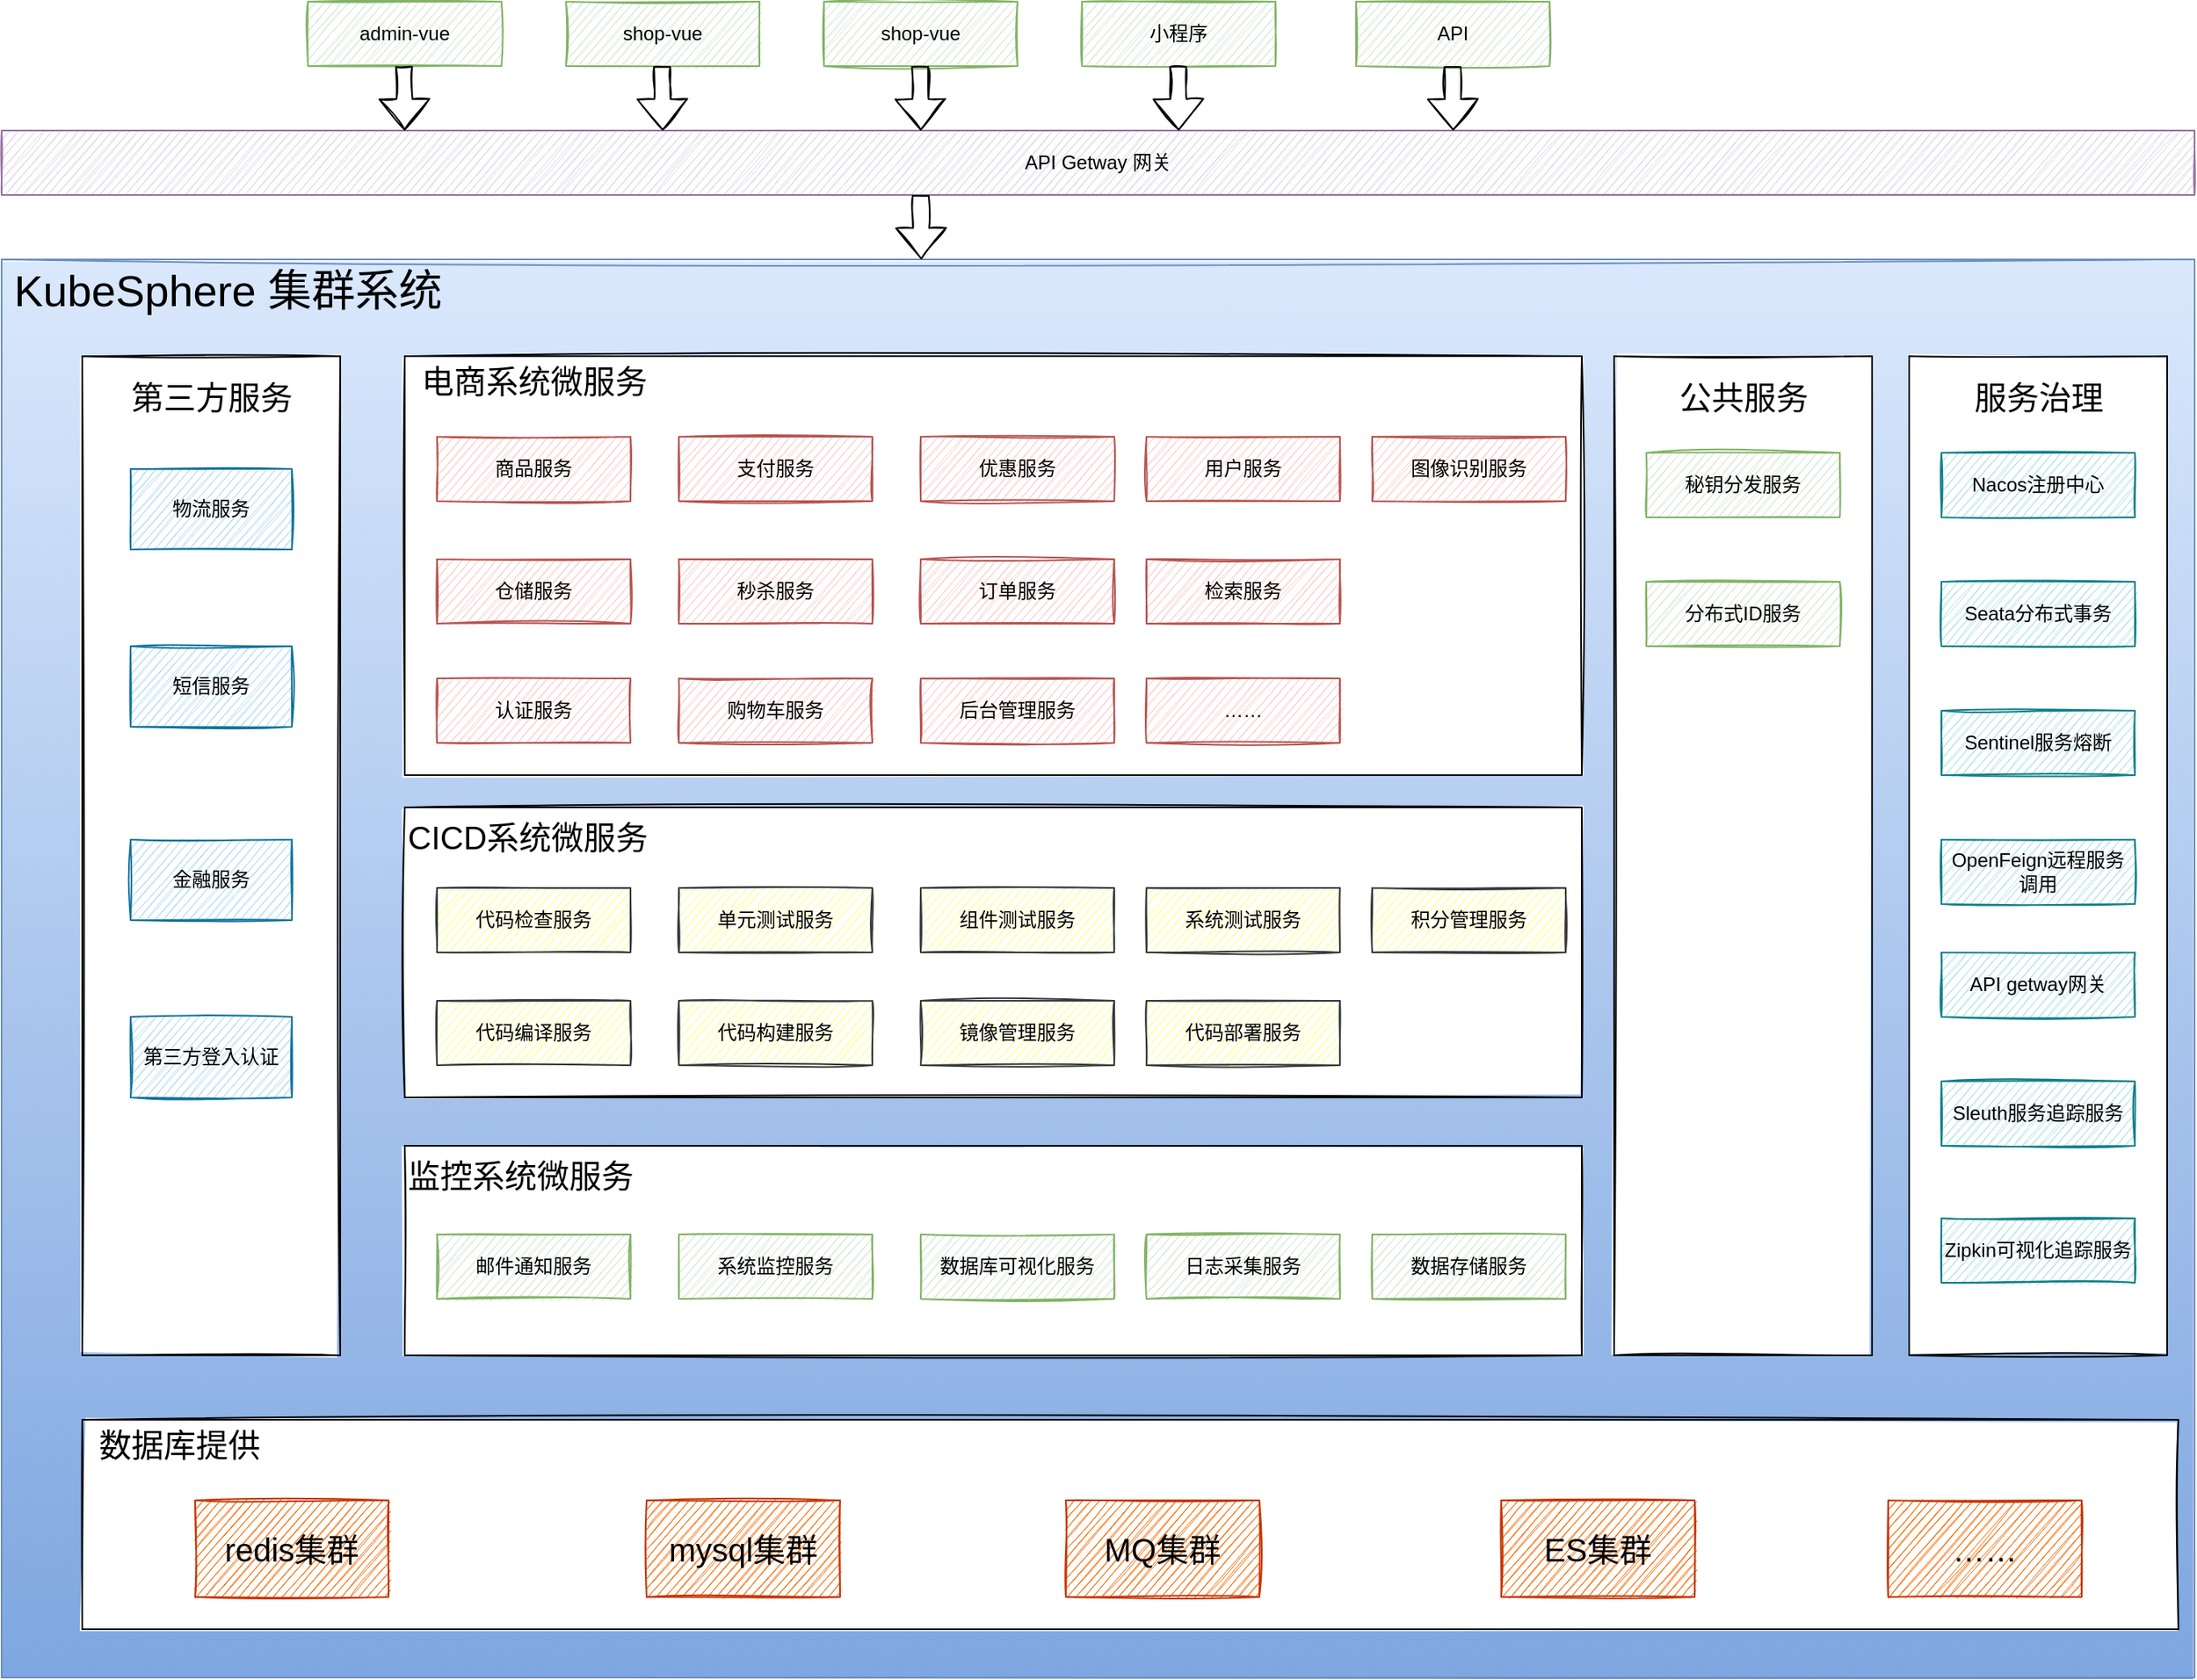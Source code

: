 <mxfile version="16.6.4" type="device"><diagram id="T7BmFKKK2ARrief5FHZ3" name="第 1 页"><mxGraphModel dx="1673" dy="896" grid="1" gridSize="10" guides="1" tooltips="1" connect="1" arrows="1" fold="1" page="0" pageScale="1" pageWidth="827" pageHeight="1169" math="0" shadow="0"><root><mxCell id="0"/><mxCell id="1" parent="0"/><mxCell id="whpqOxLsh3L5BMoPsUK2-50" value="" style="rounded=0;whiteSpace=wrap;html=1;sketch=1;fillColor=#dae8fc;gradientColor=#7ea6e0;strokeColor=#6c8ebf;" vertex="1" parent="1"><mxGeometry y="200" width="1360" height="880" as="geometry"/></mxCell><mxCell id="whpqOxLsh3L5BMoPsUK2-1" value="API Getway 网关" style="rounded=0;whiteSpace=wrap;html=1;fillColor=#e1d5e7;strokeColor=#9673a6;sketch=1;" vertex="1" parent="1"><mxGeometry y="120" width="1360" height="40" as="geometry"/></mxCell><mxCell id="whpqOxLsh3L5BMoPsUK2-2" value="admin-vue" style="rounded=0;whiteSpace=wrap;html=1;fillColor=#d5e8d4;strokeColor=#82b366;sketch=1;" vertex="1" parent="1"><mxGeometry x="190" y="40" width="120" height="40" as="geometry"/></mxCell><mxCell id="whpqOxLsh3L5BMoPsUK2-3" value="shop-vue" style="rounded=0;whiteSpace=wrap;html=1;fillColor=#d5e8d4;strokeColor=#82b366;sketch=1;" vertex="1" parent="1"><mxGeometry x="350" y="40" width="120" height="40" as="geometry"/></mxCell><mxCell id="whpqOxLsh3L5BMoPsUK2-4" value="shop-vue" style="rounded=0;whiteSpace=wrap;html=1;fillColor=#d5e8d4;strokeColor=#82b366;sketch=1;" vertex="1" parent="1"><mxGeometry x="510" y="40" width="120" height="40" as="geometry"/></mxCell><mxCell id="whpqOxLsh3L5BMoPsUK2-5" value="小程序" style="rounded=0;whiteSpace=wrap;html=1;fillColor=#d5e8d4;strokeColor=#82b366;sketch=1;" vertex="1" parent="1"><mxGeometry x="670" y="40" width="120" height="40" as="geometry"/></mxCell><mxCell id="whpqOxLsh3L5BMoPsUK2-6" value="" style="shape=flexArrow;endArrow=classic;html=1;rounded=0;sketch=1;" edge="1" parent="1"><mxGeometry width="50" height="50" relative="1" as="geometry"><mxPoint x="249.58" y="80" as="sourcePoint"/><mxPoint x="250" y="120" as="targetPoint"/></mxGeometry></mxCell><mxCell id="whpqOxLsh3L5BMoPsUK2-7" value="" style="shape=flexArrow;endArrow=classic;html=1;rounded=0;sketch=1;" edge="1" parent="1"><mxGeometry width="50" height="50" relative="1" as="geometry"><mxPoint x="409.58" y="80" as="sourcePoint"/><mxPoint x="410" y="120" as="targetPoint"/></mxGeometry></mxCell><mxCell id="whpqOxLsh3L5BMoPsUK2-8" value="" style="shape=flexArrow;endArrow=classic;html=1;rounded=0;sketch=1;" edge="1" parent="1"><mxGeometry width="50" height="50" relative="1" as="geometry"><mxPoint x="569.58" y="80" as="sourcePoint"/><mxPoint x="570" y="120" as="targetPoint"/></mxGeometry></mxCell><mxCell id="whpqOxLsh3L5BMoPsUK2-9" value="" style="shape=flexArrow;endArrow=classic;html=1;rounded=0;sketch=1;" edge="1" parent="1"><mxGeometry width="50" height="50" relative="1" as="geometry"><mxPoint x="729.58" y="80" as="sourcePoint"/><mxPoint x="730" y="120" as="targetPoint"/></mxGeometry></mxCell><mxCell id="whpqOxLsh3L5BMoPsUK2-10" value="" style="rounded=0;whiteSpace=wrap;html=1;sketch=1;" vertex="1" parent="1"><mxGeometry x="250" y="260" width="730" height="260" as="geometry"/></mxCell><mxCell id="whpqOxLsh3L5BMoPsUK2-11" value="商品服务" style="whiteSpace=wrap;html=1;fillColor=#f8cecc;strokeColor=#b85450;sketch=1;" vertex="1" parent="1"><mxGeometry x="270" y="310" width="120" height="40" as="geometry"/></mxCell><mxCell id="whpqOxLsh3L5BMoPsUK2-12" value="支付服务" style="whiteSpace=wrap;html=1;fillColor=#f8cecc;strokeColor=#b85450;sketch=1;" vertex="1" parent="1"><mxGeometry x="420" y="310" width="120" height="40" as="geometry"/></mxCell><mxCell id="whpqOxLsh3L5BMoPsUK2-13" value="优惠服务" style="whiteSpace=wrap;html=1;fillColor=#f8cecc;strokeColor=#b85450;sketch=1;" vertex="1" parent="1"><mxGeometry x="570" y="310" width="120" height="40" as="geometry"/></mxCell><mxCell id="whpqOxLsh3L5BMoPsUK2-14" value="用户服务" style="whiteSpace=wrap;html=1;fillColor=#f8cecc;strokeColor=#b85450;sketch=1;" vertex="1" parent="1"><mxGeometry x="710" y="310" width="120" height="40" as="geometry"/></mxCell><mxCell id="whpqOxLsh3L5BMoPsUK2-15" value="仓储服务" style="whiteSpace=wrap;html=1;fillColor=#f8cecc;strokeColor=#b85450;sketch=1;" vertex="1" parent="1"><mxGeometry x="270" y="386" width="120" height="40" as="geometry"/></mxCell><mxCell id="whpqOxLsh3L5BMoPsUK2-16" value="秒杀服务" style="whiteSpace=wrap;html=1;fillColor=#f8cecc;strokeColor=#b85450;sketch=1;" vertex="1" parent="1"><mxGeometry x="420" y="386" width="120" height="40" as="geometry"/></mxCell><mxCell id="whpqOxLsh3L5BMoPsUK2-17" value="订单服务" style="whiteSpace=wrap;html=1;fillColor=#f8cecc;strokeColor=#b85450;sketch=1;" vertex="1" parent="1"><mxGeometry x="570" y="386" width="120" height="40" as="geometry"/></mxCell><mxCell id="whpqOxLsh3L5BMoPsUK2-18" value="检索服务" style="whiteSpace=wrap;html=1;fillColor=#f8cecc;strokeColor=#b85450;sketch=1;" vertex="1" parent="1"><mxGeometry x="710" y="386" width="120" height="40" as="geometry"/></mxCell><mxCell id="whpqOxLsh3L5BMoPsUK2-19" value="认证服务" style="whiteSpace=wrap;html=1;fillColor=#f8cecc;strokeColor=#b85450;sketch=1;" vertex="1" parent="1"><mxGeometry x="270" y="460" width="120" height="40" as="geometry"/></mxCell><mxCell id="whpqOxLsh3L5BMoPsUK2-20" value="购物车服务" style="whiteSpace=wrap;html=1;fillColor=#f8cecc;strokeColor=#b85450;sketch=1;" vertex="1" parent="1"><mxGeometry x="420" y="460" width="120" height="40" as="geometry"/></mxCell><mxCell id="whpqOxLsh3L5BMoPsUK2-21" value="后台管理服务" style="whiteSpace=wrap;html=1;fillColor=#f8cecc;strokeColor=#b85450;sketch=1;" vertex="1" parent="1"><mxGeometry x="570" y="460" width="120" height="40" as="geometry"/></mxCell><mxCell id="whpqOxLsh3L5BMoPsUK2-22" value="检索服务" style="whiteSpace=wrap;html=1;sketch=1;" vertex="1" parent="1"><mxGeometry x="270" y="590" width="120" height="40" as="geometry"/></mxCell><mxCell id="whpqOxLsh3L5BMoPsUK2-23" value="" style="rounded=0;whiteSpace=wrap;html=1;sketch=1;" vertex="1" parent="1"><mxGeometry x="250" y="540" width="730" height="180" as="geometry"/></mxCell><mxCell id="whpqOxLsh3L5BMoPsUK2-25" value="……" style="whiteSpace=wrap;html=1;fillColor=#f8cecc;strokeColor=#b85450;sketch=1;" vertex="1" parent="1"><mxGeometry x="710" y="460" width="120" height="40" as="geometry"/></mxCell><mxCell id="whpqOxLsh3L5BMoPsUK2-26" value="" style="shape=flexArrow;endArrow=classic;html=1;rounded=0;sketch=1;" edge="1" parent="1"><mxGeometry width="50" height="50" relative="1" as="geometry"><mxPoint x="570" y="160" as="sourcePoint"/><mxPoint x="570.42" y="200" as="targetPoint"/></mxGeometry></mxCell><mxCell id="whpqOxLsh3L5BMoPsUK2-27" value="代码检查服务" style="whiteSpace=wrap;html=1;fillColor=#ffff88;strokeColor=#36393d;sketch=1;" vertex="1" parent="1"><mxGeometry x="270" y="590" width="120" height="40" as="geometry"/></mxCell><mxCell id="whpqOxLsh3L5BMoPsUK2-28" value="单元测试服务" style="whiteSpace=wrap;html=1;fillColor=#ffff88;strokeColor=#36393d;sketch=1;" vertex="1" parent="1"><mxGeometry x="420" y="590" width="120" height="40" as="geometry"/></mxCell><mxCell id="whpqOxLsh3L5BMoPsUK2-29" value="组件测试服务" style="whiteSpace=wrap;html=1;fillColor=#ffff88;strokeColor=#36393d;sketch=1;" vertex="1" parent="1"><mxGeometry x="570" y="590" width="120" height="40" as="geometry"/></mxCell><mxCell id="whpqOxLsh3L5BMoPsUK2-30" value="系统测试服务" style="whiteSpace=wrap;html=1;fillColor=#ffff88;strokeColor=#36393d;sketch=1;" vertex="1" parent="1"><mxGeometry x="710" y="590" width="120" height="40" as="geometry"/></mxCell><mxCell id="whpqOxLsh3L5BMoPsUK2-31" value="代码编译服务" style="whiteSpace=wrap;html=1;fillColor=#ffff88;strokeColor=#36393d;sketch=1;" vertex="1" parent="1"><mxGeometry x="270" y="660" width="120" height="40" as="geometry"/></mxCell><mxCell id="whpqOxLsh3L5BMoPsUK2-32" value="镜像管理服务" style="whiteSpace=wrap;html=1;fillColor=#ffff88;strokeColor=#36393d;sketch=1;" vertex="1" parent="1"><mxGeometry x="570" y="660" width="120" height="40" as="geometry"/></mxCell><mxCell id="whpqOxLsh3L5BMoPsUK2-33" value="代码构建服务" style="whiteSpace=wrap;html=1;fillColor=#ffff88;strokeColor=#36393d;sketch=1;" vertex="1" parent="1"><mxGeometry x="420" y="660" width="120" height="40" as="geometry"/></mxCell><mxCell id="whpqOxLsh3L5BMoPsUK2-35" value="代码部署服务" style="whiteSpace=wrap;html=1;fillColor=#ffff88;strokeColor=#36393d;sketch=1;" vertex="1" parent="1"><mxGeometry x="710" y="660" width="120" height="40" as="geometry"/></mxCell><mxCell id="whpqOxLsh3L5BMoPsUK2-36" value="" style="rounded=0;whiteSpace=wrap;html=1;sketch=1;" vertex="1" parent="1"><mxGeometry x="250" y="750" width="730" height="130" as="geometry"/></mxCell><mxCell id="whpqOxLsh3L5BMoPsUK2-38" value="数据库可视化服务" style="whiteSpace=wrap;html=1;fillColor=#d5e8d4;strokeColor=#82b366;sketch=1;" vertex="1" parent="1"><mxGeometry x="570" y="805" width="120" height="40" as="geometry"/></mxCell><mxCell id="whpqOxLsh3L5BMoPsUK2-39" value="积分管理服务" style="whiteSpace=wrap;html=1;fillColor=#ffff88;strokeColor=#36393d;sketch=1;" vertex="1" parent="1"><mxGeometry x="850" y="590" width="120" height="40" as="geometry"/></mxCell><mxCell id="whpqOxLsh3L5BMoPsUK2-40" value="日志采集服务" style="whiteSpace=wrap;html=1;fillColor=#d5e8d4;strokeColor=#82b366;sketch=1;" vertex="1" parent="1"><mxGeometry x="710" y="805" width="120" height="40" as="geometry"/></mxCell><mxCell id="whpqOxLsh3L5BMoPsUK2-41" value="邮件通知服务" style="whiteSpace=wrap;html=1;fillColor=#d5e8d4;strokeColor=#82b366;sketch=1;" vertex="1" parent="1"><mxGeometry x="270" y="805" width="120" height="40" as="geometry"/></mxCell><mxCell id="whpqOxLsh3L5BMoPsUK2-42" value="系统监控服务" style="whiteSpace=wrap;html=1;fillColor=#d5e8d4;strokeColor=#82b366;sketch=1;" vertex="1" parent="1"><mxGeometry x="420" y="805" width="120" height="40" as="geometry"/></mxCell><mxCell id="whpqOxLsh3L5BMoPsUK2-44" value="" style="rounded=0;whiteSpace=wrap;html=1;sketch=1;" vertex="1" parent="1"><mxGeometry x="50" y="260" width="160" height="620" as="geometry"/></mxCell><mxCell id="whpqOxLsh3L5BMoPsUK2-45" value="物流服务" style="whiteSpace=wrap;html=1;sketch=1;fillColor=#b1ddf0;strokeColor=#10739e;" vertex="1" parent="1"><mxGeometry x="80" y="330" width="100" height="50" as="geometry"/></mxCell><mxCell id="whpqOxLsh3L5BMoPsUK2-46" value="第三方服务" style="text;html=1;align=center;verticalAlign=middle;resizable=0;points=[];autosize=1;strokeColor=none;fillColor=none;fontSize=20;" vertex="1" parent="1"><mxGeometry x="70" y="270" width="120" height="30" as="geometry"/></mxCell><mxCell id="whpqOxLsh3L5BMoPsUK2-47" value="短信服务" style="whiteSpace=wrap;html=1;sketch=1;fillColor=#b1ddf0;strokeColor=#10739e;" vertex="1" parent="1"><mxGeometry x="80" y="440" width="100" height="50" as="geometry"/></mxCell><mxCell id="whpqOxLsh3L5BMoPsUK2-48" value="金融服务" style="whiteSpace=wrap;html=1;sketch=1;fillColor=#b1ddf0;strokeColor=#10739e;" vertex="1" parent="1"><mxGeometry x="80" y="560" width="100" height="50" as="geometry"/></mxCell><mxCell id="whpqOxLsh3L5BMoPsUK2-49" value="第三方登入认证" style="whiteSpace=wrap;html=1;sketch=1;fillColor=#b1ddf0;strokeColor=#10739e;" vertex="1" parent="1"><mxGeometry x="80" y="670" width="100" height="50" as="geometry"/></mxCell><mxCell id="whpqOxLsh3L5BMoPsUK2-51" value="KubeSphere 集群系统" style="text;html=1;align=center;verticalAlign=middle;resizable=0;points=[];autosize=1;strokeColor=none;fillColor=none;fontSize=27;" vertex="1" parent="1"><mxGeometry y="200" width="280" height="40" as="geometry"/></mxCell><mxCell id="whpqOxLsh3L5BMoPsUK2-52" value="电商系统&lt;span style=&quot;font-family: &amp;#34;helvetica&amp;#34;&quot;&gt;微服务&lt;/span&gt;" style="text;html=1;align=center;verticalAlign=middle;resizable=0;points=[];autosize=1;strokeColor=none;fillColor=none;fontSize=20;" vertex="1" parent="1"><mxGeometry x="250" y="260" width="160" height="30" as="geometry"/></mxCell><mxCell id="whpqOxLsh3L5BMoPsUK2-53" value="&lt;span style=&quot;color: rgb(0 , 0 , 0) ; font-family: &amp;#34;helvetica&amp;#34; ; font-size: 20px ; font-style: normal ; font-weight: 400 ; letter-spacing: normal ; text-align: center ; text-indent: 0px ; text-transform: none ; word-spacing: 0px ; background-color: rgb(255 , 255 , 255) ; display: inline ; float: none&quot;&gt;CICD系统&lt;/span&gt;&lt;span style=&quot;font-family: &amp;#34;helvetica&amp;#34; ; text-align: center&quot;&gt;微服务&lt;/span&gt;" style="text;whiteSpace=wrap;html=1;fontSize=20;" vertex="1" parent="1"><mxGeometry x="250" y="540" width="180" height="40" as="geometry"/></mxCell><mxCell id="whpqOxLsh3L5BMoPsUK2-54" value="" style="rounded=0;whiteSpace=wrap;html=1;sketch=1;" vertex="1" parent="1"><mxGeometry x="1000" y="260" width="160" height="620" as="geometry"/></mxCell><mxCell id="whpqOxLsh3L5BMoPsUK2-55" value="公共服务" style="text;html=1;align=center;verticalAlign=middle;resizable=0;points=[];autosize=1;strokeColor=none;fillColor=none;fontSize=20;" vertex="1" parent="1"><mxGeometry x="1030" y="270" width="100" height="30" as="geometry"/></mxCell><mxCell id="whpqOxLsh3L5BMoPsUK2-37" value="秘钥分发服务" style="whiteSpace=wrap;html=1;fillColor=#d5e8d4;strokeColor=#82b366;sketch=1;" vertex="1" parent="1"><mxGeometry x="1020" y="320" width="120" height="40" as="geometry"/></mxCell><mxCell id="whpqOxLsh3L5BMoPsUK2-56" value="分布式ID服务" style="whiteSpace=wrap;html=1;fillColor=#d5e8d4;strokeColor=#82b366;sketch=1;" vertex="1" parent="1"><mxGeometry x="1020" y="400" width="120" height="40" as="geometry"/></mxCell><mxCell id="whpqOxLsh3L5BMoPsUK2-57" value="&lt;div style=&quot;text-align: center&quot;&gt;&lt;span&gt;&lt;font face=&quot;helvetica&quot;&gt;监控系统微服务&lt;/font&gt;&lt;/span&gt;&lt;/div&gt;" style="text;whiteSpace=wrap;html=1;fontSize=20;" vertex="1" parent="1"><mxGeometry x="250" y="750" width="150" height="40" as="geometry"/></mxCell><mxCell id="whpqOxLsh3L5BMoPsUK2-58" value="API" style="rounded=0;whiteSpace=wrap;html=1;fillColor=#d5e8d4;strokeColor=#82b366;sketch=1;" vertex="1" parent="1"><mxGeometry x="840" y="40" width="120" height="40" as="geometry"/></mxCell><mxCell id="whpqOxLsh3L5BMoPsUK2-59" value="" style="shape=flexArrow;endArrow=classic;html=1;rounded=0;sketch=1;" edge="1" parent="1"><mxGeometry width="50" height="50" relative="1" as="geometry"><mxPoint x="899.79" y="80" as="sourcePoint"/><mxPoint x="900.21" y="120" as="targetPoint"/></mxGeometry></mxCell><mxCell id="whpqOxLsh3L5BMoPsUK2-60" value="数据存储服务" style="whiteSpace=wrap;html=1;fillColor=#d5e8d4;strokeColor=#82b366;sketch=1;" vertex="1" parent="1"><mxGeometry x="850" y="805" width="120" height="40" as="geometry"/></mxCell><mxCell id="whpqOxLsh3L5BMoPsUK2-61" value="图像识别服务" style="whiteSpace=wrap;html=1;fillColor=#f8cecc;strokeColor=#b85450;sketch=1;" vertex="1" parent="1"><mxGeometry x="850" y="310" width="120" height="40" as="geometry"/></mxCell><mxCell id="whpqOxLsh3L5BMoPsUK2-62" value="" style="rounded=0;whiteSpace=wrap;html=1;sketch=1;" vertex="1" parent="1"><mxGeometry x="50" y="920" width="1300" height="130" as="geometry"/></mxCell><mxCell id="whpqOxLsh3L5BMoPsUK2-63" value="数据库提供" style="text;html=1;align=center;verticalAlign=middle;resizable=0;points=[];autosize=1;strokeColor=none;fillColor=none;fontSize=20;" vertex="1" parent="1"><mxGeometry x="50" y="920" width="120" height="30" as="geometry"/></mxCell><mxCell id="whpqOxLsh3L5BMoPsUK2-64" value="redis集群" style="whiteSpace=wrap;html=1;sketch=1;fontSize=20;fillColor=#fa6800;strokeColor=#C73500;fontColor=#000000;" vertex="1" parent="1"><mxGeometry x="120" y="970" width="120" height="60" as="geometry"/></mxCell><mxCell id="whpqOxLsh3L5BMoPsUK2-65" value="mysql集群" style="whiteSpace=wrap;html=1;sketch=1;fontSize=20;fillColor=#fa6800;strokeColor=#C73500;fontColor=#000000;" vertex="1" parent="1"><mxGeometry x="400" y="970" width="120" height="60" as="geometry"/></mxCell><mxCell id="whpqOxLsh3L5BMoPsUK2-66" value="MQ集群" style="whiteSpace=wrap;html=1;sketch=1;fontSize=20;fillColor=#fa6800;strokeColor=#C73500;fontColor=#000000;" vertex="1" parent="1"><mxGeometry x="660" y="970" width="120" height="60" as="geometry"/></mxCell><mxCell id="whpqOxLsh3L5BMoPsUK2-67" value="ES集群" style="whiteSpace=wrap;html=1;sketch=1;fontSize=20;fillColor=#fa6800;strokeColor=#C73500;fontColor=#000000;" vertex="1" parent="1"><mxGeometry x="930" y="970" width="120" height="60" as="geometry"/></mxCell><mxCell id="whpqOxLsh3L5BMoPsUK2-68" value="……" style="whiteSpace=wrap;html=1;sketch=1;fontSize=20;fillColor=#fa6800;strokeColor=#C73500;fontColor=#000000;" vertex="1" parent="1"><mxGeometry x="1170" y="970" width="120" height="60" as="geometry"/></mxCell><mxCell id="whpqOxLsh3L5BMoPsUK2-69" value="" style="rounded=0;whiteSpace=wrap;html=1;sketch=1;" vertex="1" parent="1"><mxGeometry x="1183" y="260" width="160" height="620" as="geometry"/></mxCell><mxCell id="whpqOxLsh3L5BMoPsUK2-70" value="服务治理" style="text;html=1;align=center;verticalAlign=middle;resizable=0;points=[];autosize=1;strokeColor=none;fillColor=none;fontSize=20;" vertex="1" parent="1"><mxGeometry x="1213" y="270" width="100" height="30" as="geometry"/></mxCell><mxCell id="whpqOxLsh3L5BMoPsUK2-71" value="Nacos注册中心" style="whiteSpace=wrap;html=1;fillColor=#b0e3e6;strokeColor=#0e8088;sketch=1;" vertex="1" parent="1"><mxGeometry x="1203" y="320" width="120" height="40" as="geometry"/></mxCell><mxCell id="whpqOxLsh3L5BMoPsUK2-72" value="Seata分布式事务" style="whiteSpace=wrap;html=1;fillColor=#b0e3e6;strokeColor=#0e8088;sketch=1;" vertex="1" parent="1"><mxGeometry x="1203" y="400" width="120" height="40" as="geometry"/></mxCell><mxCell id="whpqOxLsh3L5BMoPsUK2-73" value="Sentinel服务熔断" style="whiteSpace=wrap;html=1;fillColor=#b0e3e6;strokeColor=#0e8088;sketch=1;" vertex="1" parent="1"><mxGeometry x="1203" y="480" width="120" height="40" as="geometry"/></mxCell><mxCell id="whpqOxLsh3L5BMoPsUK2-74" value="OpenFeign远程服务调用" style="whiteSpace=wrap;html=1;fillColor=#b0e3e6;strokeColor=#0e8088;sketch=1;" vertex="1" parent="1"><mxGeometry x="1203" y="560" width="120" height="40" as="geometry"/></mxCell><mxCell id="whpqOxLsh3L5BMoPsUK2-75" value="API getway网关" style="whiteSpace=wrap;html=1;fillColor=#b0e3e6;strokeColor=#0e8088;sketch=1;" vertex="1" parent="1"><mxGeometry x="1203" y="630" width="120" height="40" as="geometry"/></mxCell><mxCell id="whpqOxLsh3L5BMoPsUK2-76" value="Sleuth服务追踪服务" style="whiteSpace=wrap;html=1;fillColor=#b0e3e6;strokeColor=#0e8088;sketch=1;" vertex="1" parent="1"><mxGeometry x="1203" y="710" width="120" height="40" as="geometry"/></mxCell><mxCell id="whpqOxLsh3L5BMoPsUK2-77" value="Zipkin可视化追踪服务" style="whiteSpace=wrap;html=1;fillColor=#b0e3e6;strokeColor=#0e8088;sketch=1;" vertex="1" parent="1"><mxGeometry x="1203" y="795" width="120" height="40" as="geometry"/></mxCell></root></mxGraphModel></diagram></mxfile>